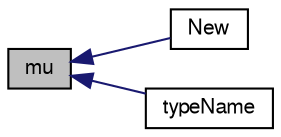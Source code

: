 digraph "mu"
{
  bgcolor="transparent";
  edge [fontname="FreeSans",fontsize="10",labelfontname="FreeSans",labelfontsize="10"];
  node [fontname="FreeSans",fontsize="10",shape=record];
  rankdir="LR";
  Node97 [label="mu",height=0.2,width=0.4,color="black", fillcolor="grey75", style="filled", fontcolor="black"];
  Node97 -> Node98 [dir="back",color="midnightblue",fontsize="10",style="solid",fontname="FreeSans"];
  Node98 [label="New",height=0.2,width=0.4,color="black",URL="$a30398.html#af066ba1dc0beafd26e0cdc970bd7136d"];
  Node97 -> Node99 [dir="back",color="midnightblue",fontsize="10",style="solid",fontname="FreeSans"];
  Node99 [label="typeName",height=0.2,width=0.4,color="black",URL="$a30398.html#a561f535eabff4d94fd999c48df4443bd",tooltip="Return the instantiated type name. "];
}
